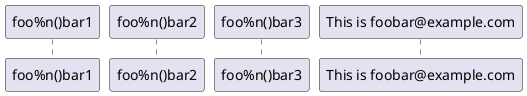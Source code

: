 {
  "sha1": "jj30nw2idt324vlgx11gafdemncd1i5",
  "insertion": {
    "when": "2024-06-03T18:59:31.950Z",
    "user": "plantuml@gmail.com"
  }
}
@startuml
participant "foo%n()bar1" as foobar1
participant foobar2 as "foo%n()bar2"
participant "foo%n()bar3"
participant "This is foobar@example.com" as foobar@example.com
@enduml
